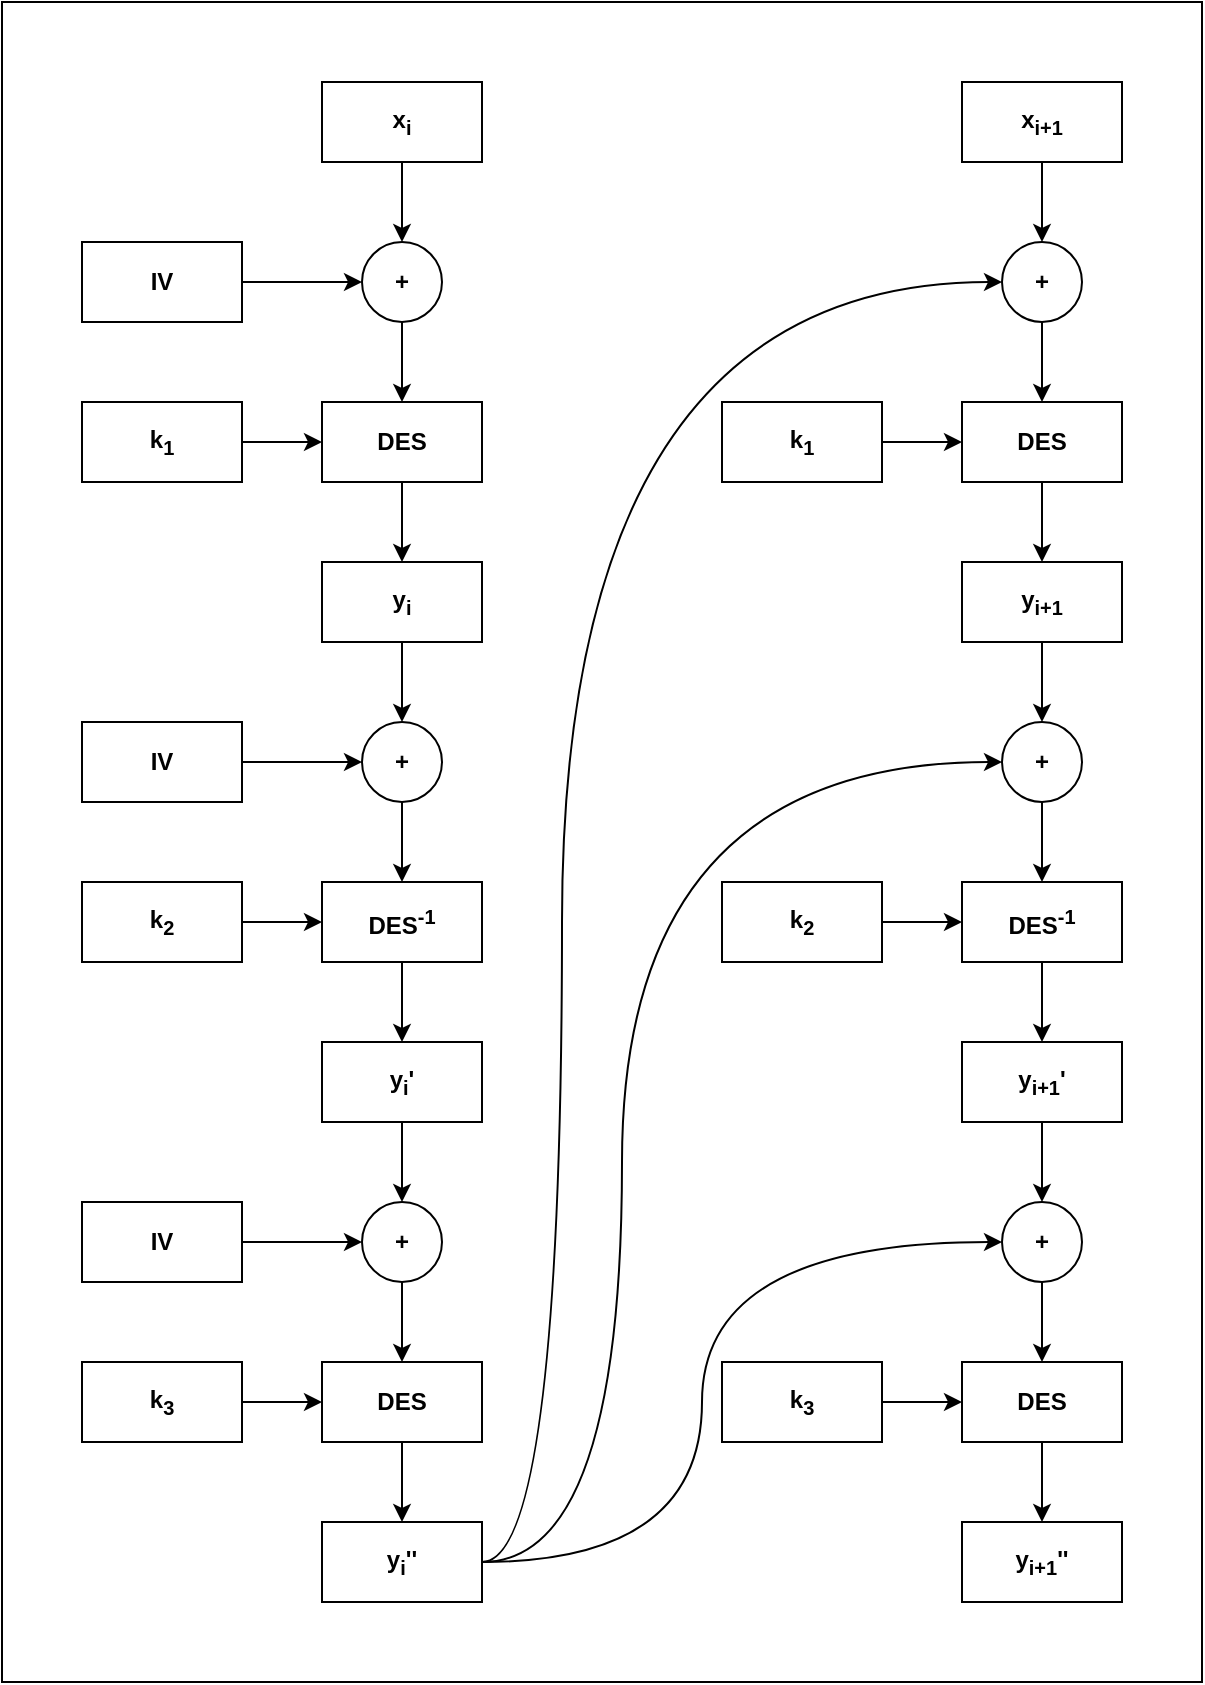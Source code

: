 <mxfile version="20.7.4" type="device"><diagram id="0yhWKH4rnD3KasA7Ua26" name="Page-1"><mxGraphModel dx="1300" dy="483" grid="1" gridSize="10" guides="1" tooltips="1" connect="1" arrows="1" fold="1" page="1" pageScale="1" pageWidth="827" pageHeight="1169" math="0" shadow="0"><root><mxCell id="0"/><mxCell id="1" parent="0"/><mxCell id="XZM6MtOhhyxCjfHpkzaB-69" value="" style="rounded=0;whiteSpace=wrap;html=1;fontStyle=1" parent="1" vertex="1"><mxGeometry x="-120" y="40" width="600" height="840" as="geometry"/></mxCell><mxCell id="XZM6MtOhhyxCjfHpkzaB-34" style="edgeStyle=orthogonalEdgeStyle;rounded=0;orthogonalLoop=1;jettySize=auto;html=1;entryX=0.5;entryY=0;entryDx=0;entryDy=0;fontStyle=1" parent="1" source="XZM6MtOhhyxCjfHpkzaB-1" target="XZM6MtOhhyxCjfHpkzaB-7" edge="1"><mxGeometry relative="1" as="geometry"/></mxCell><mxCell id="XZM6MtOhhyxCjfHpkzaB-1" value="x&lt;sub&gt;i&lt;/sub&gt;" style="rounded=0;whiteSpace=wrap;html=1;fontStyle=1" parent="1" vertex="1"><mxGeometry x="40" y="80" width="80" height="40" as="geometry"/></mxCell><mxCell id="XZM6MtOhhyxCjfHpkzaB-38" style="edgeStyle=orthogonalEdgeStyle;rounded=0;orthogonalLoop=1;jettySize=auto;html=1;entryX=0.5;entryY=0;entryDx=0;entryDy=0;fontStyle=1" parent="1" source="XZM6MtOhhyxCjfHpkzaB-2" target="XZM6MtOhhyxCjfHpkzaB-3" edge="1"><mxGeometry relative="1" as="geometry"/></mxCell><mxCell id="XZM6MtOhhyxCjfHpkzaB-2" value="DES" style="rounded=0;whiteSpace=wrap;html=1;fontStyle=1" parent="1" vertex="1"><mxGeometry x="40" y="240" width="80" height="40" as="geometry"/></mxCell><mxCell id="XZM6MtOhhyxCjfHpkzaB-39" style="edgeStyle=orthogonalEdgeStyle;rounded=0;orthogonalLoop=1;jettySize=auto;html=1;entryX=0.5;entryY=0;entryDx=0;entryDy=0;fontStyle=1" parent="1" source="XZM6MtOhhyxCjfHpkzaB-3" target="XZM6MtOhhyxCjfHpkzaB-12" edge="1"><mxGeometry relative="1" as="geometry"/></mxCell><mxCell id="XZM6MtOhhyxCjfHpkzaB-3" value="y&lt;sub&gt;i&lt;/sub&gt;" style="rounded=0;whiteSpace=wrap;html=1;fontStyle=1" parent="1" vertex="1"><mxGeometry x="40" y="320" width="80" height="40" as="geometry"/></mxCell><mxCell id="XZM6MtOhhyxCjfHpkzaB-37" style="edgeStyle=orthogonalEdgeStyle;rounded=0;orthogonalLoop=1;jettySize=auto;html=1;entryX=0;entryY=0.5;entryDx=0;entryDy=0;fontStyle=1" parent="1" source="XZM6MtOhhyxCjfHpkzaB-4" target="XZM6MtOhhyxCjfHpkzaB-2" edge="1"><mxGeometry relative="1" as="geometry"/></mxCell><mxCell id="XZM6MtOhhyxCjfHpkzaB-4" value="k&lt;sub&gt;1&lt;/sub&gt;" style="rounded=0;whiteSpace=wrap;html=1;fontStyle=1" parent="1" vertex="1"><mxGeometry x="-80" y="240" width="80" height="40" as="geometry"/></mxCell><mxCell id="XZM6MtOhhyxCjfHpkzaB-35" style="edgeStyle=orthogonalEdgeStyle;rounded=0;orthogonalLoop=1;jettySize=auto;html=1;entryX=0;entryY=0.5;entryDx=0;entryDy=0;fontStyle=1" parent="1" source="XZM6MtOhhyxCjfHpkzaB-5" target="XZM6MtOhhyxCjfHpkzaB-7" edge="1"><mxGeometry relative="1" as="geometry"/></mxCell><mxCell id="XZM6MtOhhyxCjfHpkzaB-5" value="IV" style="rounded=0;whiteSpace=wrap;html=1;fontStyle=1" parent="1" vertex="1"><mxGeometry x="-80" y="160" width="80" height="40" as="geometry"/></mxCell><mxCell id="XZM6MtOhhyxCjfHpkzaB-36" style="edgeStyle=orthogonalEdgeStyle;rounded=0;orthogonalLoop=1;jettySize=auto;html=1;entryX=0.5;entryY=0;entryDx=0;entryDy=0;fontStyle=1" parent="1" source="XZM6MtOhhyxCjfHpkzaB-7" target="XZM6MtOhhyxCjfHpkzaB-2" edge="1"><mxGeometry relative="1" as="geometry"/></mxCell><mxCell id="XZM6MtOhhyxCjfHpkzaB-7" value="+" style="ellipse;whiteSpace=wrap;html=1;aspect=fixed;fontStyle=1" parent="1" vertex="1"><mxGeometry x="60" y="160" width="40" height="40" as="geometry"/></mxCell><mxCell id="XZM6MtOhhyxCjfHpkzaB-43" style="edgeStyle=orthogonalEdgeStyle;rounded=0;orthogonalLoop=1;jettySize=auto;html=1;entryX=0.5;entryY=0;entryDx=0;entryDy=0;fontStyle=1" parent="1" source="XZM6MtOhhyxCjfHpkzaB-8" target="XZM6MtOhhyxCjfHpkzaB-9" edge="1"><mxGeometry relative="1" as="geometry"/></mxCell><mxCell id="XZM6MtOhhyxCjfHpkzaB-8" value="DES&lt;sup&gt;-1&lt;/sup&gt;" style="rounded=0;whiteSpace=wrap;html=1;fontStyle=1" parent="1" vertex="1"><mxGeometry x="40" y="480" width="80" height="40" as="geometry"/></mxCell><mxCell id="XZM6MtOhhyxCjfHpkzaB-44" style="edgeStyle=orthogonalEdgeStyle;rounded=0;orthogonalLoop=1;jettySize=auto;html=1;entryX=0.5;entryY=0;entryDx=0;entryDy=0;fontStyle=1" parent="1" source="XZM6MtOhhyxCjfHpkzaB-9" target="XZM6MtOhhyxCjfHpkzaB-17" edge="1"><mxGeometry relative="1" as="geometry"/></mxCell><mxCell id="XZM6MtOhhyxCjfHpkzaB-9" value="y&lt;sub&gt;i&lt;/sub&gt;'" style="rounded=0;whiteSpace=wrap;html=1;fontStyle=1" parent="1" vertex="1"><mxGeometry x="40" y="560" width="80" height="40" as="geometry"/></mxCell><mxCell id="XZM6MtOhhyxCjfHpkzaB-42" style="edgeStyle=orthogonalEdgeStyle;rounded=0;orthogonalLoop=1;jettySize=auto;html=1;entryX=0;entryY=0.5;entryDx=0;entryDy=0;fontStyle=1" parent="1" source="XZM6MtOhhyxCjfHpkzaB-10" target="XZM6MtOhhyxCjfHpkzaB-8" edge="1"><mxGeometry relative="1" as="geometry"/></mxCell><mxCell id="XZM6MtOhhyxCjfHpkzaB-10" value="k&lt;sub&gt;2&lt;/sub&gt;" style="rounded=0;whiteSpace=wrap;html=1;fontStyle=1" parent="1" vertex="1"><mxGeometry x="-80" y="480" width="80" height="40" as="geometry"/></mxCell><mxCell id="XZM6MtOhhyxCjfHpkzaB-40" style="edgeStyle=orthogonalEdgeStyle;rounded=0;orthogonalLoop=1;jettySize=auto;html=1;entryX=0;entryY=0.5;entryDx=0;entryDy=0;fontStyle=1" parent="1" source="XZM6MtOhhyxCjfHpkzaB-11" target="XZM6MtOhhyxCjfHpkzaB-12" edge="1"><mxGeometry relative="1" as="geometry"/></mxCell><mxCell id="XZM6MtOhhyxCjfHpkzaB-11" value="IV" style="rounded=0;whiteSpace=wrap;html=1;fontStyle=1" parent="1" vertex="1"><mxGeometry x="-80" y="400" width="80" height="40" as="geometry"/></mxCell><mxCell id="XZM6MtOhhyxCjfHpkzaB-41" style="edgeStyle=orthogonalEdgeStyle;rounded=0;orthogonalLoop=1;jettySize=auto;html=1;entryX=0.5;entryY=0;entryDx=0;entryDy=0;fontStyle=1" parent="1" source="XZM6MtOhhyxCjfHpkzaB-12" target="XZM6MtOhhyxCjfHpkzaB-8" edge="1"><mxGeometry relative="1" as="geometry"/></mxCell><mxCell id="XZM6MtOhhyxCjfHpkzaB-12" value="+" style="ellipse;whiteSpace=wrap;html=1;aspect=fixed;fontStyle=1" parent="1" vertex="1"><mxGeometry x="60" y="400" width="40" height="40" as="geometry"/></mxCell><mxCell id="XZM6MtOhhyxCjfHpkzaB-51" style="edgeStyle=orthogonalEdgeStyle;rounded=0;orthogonalLoop=1;jettySize=auto;html=1;entryX=0.5;entryY=0;entryDx=0;entryDy=0;fontStyle=1" parent="1" source="XZM6MtOhhyxCjfHpkzaB-13" target="XZM6MtOhhyxCjfHpkzaB-14" edge="1"><mxGeometry relative="1" as="geometry"/></mxCell><mxCell id="XZM6MtOhhyxCjfHpkzaB-13" value="DES" style="rounded=0;whiteSpace=wrap;html=1;fontStyle=1" parent="1" vertex="1"><mxGeometry x="40" y="720" width="80" height="40" as="geometry"/></mxCell><mxCell id="XZM6MtOhhyxCjfHpkzaB-66" style="edgeStyle=orthogonalEdgeStyle;orthogonalLoop=1;jettySize=auto;html=1;entryX=0;entryY=0.5;entryDx=0;entryDy=0;curved=1;fontStyle=1" parent="1" source="XZM6MtOhhyxCjfHpkzaB-14" target="XZM6MtOhhyxCjfHpkzaB-28" edge="1"><mxGeometry relative="1" as="geometry"><Array as="points"><mxPoint x="190" y="820"/><mxPoint x="190" y="420"/></Array></mxGeometry></mxCell><mxCell id="XZM6MtOhhyxCjfHpkzaB-67" style="edgeStyle=orthogonalEdgeStyle;curved=1;orthogonalLoop=1;jettySize=auto;html=1;entryX=0;entryY=0.5;entryDx=0;entryDy=0;fontStyle=1" parent="1" source="XZM6MtOhhyxCjfHpkzaB-14" target="XZM6MtOhhyxCjfHpkzaB-33" edge="1"><mxGeometry relative="1" as="geometry"><Array as="points"><mxPoint x="230" y="820"/><mxPoint x="230" y="660"/></Array></mxGeometry></mxCell><mxCell id="XZM6MtOhhyxCjfHpkzaB-68" style="edgeStyle=orthogonalEdgeStyle;curved=1;orthogonalLoop=1;jettySize=auto;html=1;entryX=0;entryY=0.5;entryDx=0;entryDy=0;fontStyle=1" parent="1" source="XZM6MtOhhyxCjfHpkzaB-14" target="XZM6MtOhhyxCjfHpkzaB-23" edge="1"><mxGeometry relative="1" as="geometry"><Array as="points"><mxPoint x="160" y="820"/><mxPoint x="160" y="180"/></Array></mxGeometry></mxCell><mxCell id="XZM6MtOhhyxCjfHpkzaB-14" value="y&lt;sub&gt;i&lt;/sub&gt;''" style="rounded=0;whiteSpace=wrap;html=1;fontStyle=1" parent="1" vertex="1"><mxGeometry x="40" y="800" width="80" height="40" as="geometry"/></mxCell><mxCell id="XZM6MtOhhyxCjfHpkzaB-46" style="edgeStyle=orthogonalEdgeStyle;rounded=0;orthogonalLoop=1;jettySize=auto;html=1;fontStyle=1" parent="1" source="XZM6MtOhhyxCjfHpkzaB-15" target="XZM6MtOhhyxCjfHpkzaB-13" edge="1"><mxGeometry relative="1" as="geometry"/></mxCell><mxCell id="XZM6MtOhhyxCjfHpkzaB-15" value="k&lt;sub&gt;3&lt;/sub&gt;" style="rounded=0;whiteSpace=wrap;html=1;fontStyle=1" parent="1" vertex="1"><mxGeometry x="-80" y="720" width="80" height="40" as="geometry"/></mxCell><mxCell id="XZM6MtOhhyxCjfHpkzaB-45" style="edgeStyle=orthogonalEdgeStyle;rounded=0;orthogonalLoop=1;jettySize=auto;html=1;entryX=0;entryY=0.5;entryDx=0;entryDy=0;fontStyle=1" parent="1" source="XZM6MtOhhyxCjfHpkzaB-16" target="XZM6MtOhhyxCjfHpkzaB-17" edge="1"><mxGeometry relative="1" as="geometry"/></mxCell><mxCell id="XZM6MtOhhyxCjfHpkzaB-16" value="IV" style="rounded=0;whiteSpace=wrap;html=1;fontStyle=1" parent="1" vertex="1"><mxGeometry x="-80" y="640" width="80" height="40" as="geometry"/></mxCell><mxCell id="XZM6MtOhhyxCjfHpkzaB-48" style="edgeStyle=orthogonalEdgeStyle;rounded=0;orthogonalLoop=1;jettySize=auto;html=1;entryX=0.5;entryY=0;entryDx=0;entryDy=0;fontStyle=1" parent="1" source="XZM6MtOhhyxCjfHpkzaB-17" target="XZM6MtOhhyxCjfHpkzaB-13" edge="1"><mxGeometry relative="1" as="geometry"/></mxCell><mxCell id="XZM6MtOhhyxCjfHpkzaB-17" value="+" style="ellipse;whiteSpace=wrap;html=1;aspect=fixed;fontStyle=1" parent="1" vertex="1"><mxGeometry x="60" y="640" width="40" height="40" as="geometry"/></mxCell><mxCell id="XZM6MtOhhyxCjfHpkzaB-52" style="edgeStyle=orthogonalEdgeStyle;rounded=0;orthogonalLoop=1;jettySize=auto;html=1;entryX=0.5;entryY=0;entryDx=0;entryDy=0;fontStyle=1" parent="1" source="XZM6MtOhhyxCjfHpkzaB-18" target="XZM6MtOhhyxCjfHpkzaB-23" edge="1"><mxGeometry relative="1" as="geometry"/></mxCell><mxCell id="XZM6MtOhhyxCjfHpkzaB-18" value="x&lt;sub&gt;i+1&lt;/sub&gt;" style="rounded=0;whiteSpace=wrap;html=1;fontStyle=1" parent="1" vertex="1"><mxGeometry x="360" y="80" width="80" height="40" as="geometry"/></mxCell><mxCell id="XZM6MtOhhyxCjfHpkzaB-55" style="edgeStyle=orthogonalEdgeStyle;rounded=0;orthogonalLoop=1;jettySize=auto;html=1;entryX=0.5;entryY=0;entryDx=0;entryDy=0;fontStyle=1" parent="1" source="XZM6MtOhhyxCjfHpkzaB-19" target="XZM6MtOhhyxCjfHpkzaB-20" edge="1"><mxGeometry relative="1" as="geometry"/></mxCell><mxCell id="XZM6MtOhhyxCjfHpkzaB-19" value="DES" style="rounded=0;whiteSpace=wrap;html=1;fontStyle=1" parent="1" vertex="1"><mxGeometry x="360" y="240" width="80" height="40" as="geometry"/></mxCell><mxCell id="XZM6MtOhhyxCjfHpkzaB-56" style="edgeStyle=orthogonalEdgeStyle;rounded=0;orthogonalLoop=1;jettySize=auto;html=1;entryX=0.5;entryY=0;entryDx=0;entryDy=0;fontStyle=1" parent="1" source="XZM6MtOhhyxCjfHpkzaB-20" target="XZM6MtOhhyxCjfHpkzaB-28" edge="1"><mxGeometry relative="1" as="geometry"/></mxCell><mxCell id="XZM6MtOhhyxCjfHpkzaB-20" value="y&lt;sub&gt;i+1&lt;/sub&gt;" style="rounded=0;whiteSpace=wrap;html=1;fontStyle=1" parent="1" vertex="1"><mxGeometry x="360" y="320" width="80" height="40" as="geometry"/></mxCell><mxCell id="XZM6MtOhhyxCjfHpkzaB-54" style="edgeStyle=orthogonalEdgeStyle;rounded=0;orthogonalLoop=1;jettySize=auto;html=1;entryX=0;entryY=0.5;entryDx=0;entryDy=0;fontStyle=1" parent="1" source="XZM6MtOhhyxCjfHpkzaB-21" target="XZM6MtOhhyxCjfHpkzaB-19" edge="1"><mxGeometry relative="1" as="geometry"/></mxCell><mxCell id="XZM6MtOhhyxCjfHpkzaB-21" value="k&lt;sub&gt;1&lt;/sub&gt;" style="rounded=0;whiteSpace=wrap;html=1;fontStyle=1" parent="1" vertex="1"><mxGeometry x="240" y="240" width="80" height="40" as="geometry"/></mxCell><mxCell id="XZM6MtOhhyxCjfHpkzaB-53" style="edgeStyle=orthogonalEdgeStyle;rounded=0;orthogonalLoop=1;jettySize=auto;html=1;entryX=0.5;entryY=0;entryDx=0;entryDy=0;fontStyle=1" parent="1" source="XZM6MtOhhyxCjfHpkzaB-23" target="XZM6MtOhhyxCjfHpkzaB-19" edge="1"><mxGeometry relative="1" as="geometry"/></mxCell><mxCell id="XZM6MtOhhyxCjfHpkzaB-23" value="+" style="ellipse;whiteSpace=wrap;html=1;aspect=fixed;fontStyle=1" parent="1" vertex="1"><mxGeometry x="380" y="160" width="40" height="40" as="geometry"/></mxCell><mxCell id="XZM6MtOhhyxCjfHpkzaB-60" style="edgeStyle=orthogonalEdgeStyle;rounded=0;orthogonalLoop=1;jettySize=auto;html=1;entryX=0.5;entryY=0;entryDx=0;entryDy=0;fontStyle=1" parent="1" source="XZM6MtOhhyxCjfHpkzaB-24" target="XZM6MtOhhyxCjfHpkzaB-25" edge="1"><mxGeometry relative="1" as="geometry"/></mxCell><mxCell id="XZM6MtOhhyxCjfHpkzaB-24" value="DES&lt;sup&gt;-1&lt;/sup&gt;" style="rounded=0;whiteSpace=wrap;html=1;fontStyle=1" parent="1" vertex="1"><mxGeometry x="360" y="480" width="80" height="40" as="geometry"/></mxCell><mxCell id="XZM6MtOhhyxCjfHpkzaB-61" style="edgeStyle=orthogonalEdgeStyle;rounded=0;orthogonalLoop=1;jettySize=auto;html=1;entryX=0.5;entryY=0;entryDx=0;entryDy=0;fontStyle=1" parent="1" source="XZM6MtOhhyxCjfHpkzaB-25" target="XZM6MtOhhyxCjfHpkzaB-33" edge="1"><mxGeometry relative="1" as="geometry"/></mxCell><mxCell id="XZM6MtOhhyxCjfHpkzaB-25" value="y&lt;sub&gt;i+1&lt;/sub&gt;'" style="rounded=0;whiteSpace=wrap;html=1;fontStyle=1" parent="1" vertex="1"><mxGeometry x="360" y="560" width="80" height="40" as="geometry"/></mxCell><mxCell id="XZM6MtOhhyxCjfHpkzaB-58" style="edgeStyle=orthogonalEdgeStyle;rounded=0;orthogonalLoop=1;jettySize=auto;html=1;entryX=0;entryY=0.5;entryDx=0;entryDy=0;fontStyle=1" parent="1" source="XZM6MtOhhyxCjfHpkzaB-26" target="XZM6MtOhhyxCjfHpkzaB-24" edge="1"><mxGeometry relative="1" as="geometry"/></mxCell><mxCell id="XZM6MtOhhyxCjfHpkzaB-26" value="k&lt;sub&gt;2&lt;/sub&gt;" style="rounded=0;whiteSpace=wrap;html=1;fontStyle=1" parent="1" vertex="1"><mxGeometry x="240" y="480" width="80" height="40" as="geometry"/></mxCell><mxCell id="XZM6MtOhhyxCjfHpkzaB-57" style="edgeStyle=orthogonalEdgeStyle;rounded=0;orthogonalLoop=1;jettySize=auto;html=1;entryX=0.5;entryY=0;entryDx=0;entryDy=0;fontStyle=1" parent="1" source="XZM6MtOhhyxCjfHpkzaB-28" target="XZM6MtOhhyxCjfHpkzaB-24" edge="1"><mxGeometry relative="1" as="geometry"/></mxCell><mxCell id="XZM6MtOhhyxCjfHpkzaB-28" value="+" style="ellipse;whiteSpace=wrap;html=1;aspect=fixed;fontStyle=1" parent="1" vertex="1"><mxGeometry x="380" y="400" width="40" height="40" as="geometry"/></mxCell><mxCell id="XZM6MtOhhyxCjfHpkzaB-65" style="edgeStyle=orthogonalEdgeStyle;rounded=0;orthogonalLoop=1;jettySize=auto;html=1;entryX=0.5;entryY=0;entryDx=0;entryDy=0;fontStyle=1" parent="1" source="XZM6MtOhhyxCjfHpkzaB-29" target="XZM6MtOhhyxCjfHpkzaB-30" edge="1"><mxGeometry relative="1" as="geometry"/></mxCell><mxCell id="XZM6MtOhhyxCjfHpkzaB-29" value="DES" style="rounded=0;whiteSpace=wrap;html=1;fontStyle=1" parent="1" vertex="1"><mxGeometry x="360" y="720" width="80" height="40" as="geometry"/></mxCell><mxCell id="XZM6MtOhhyxCjfHpkzaB-30" value="y&lt;sub&gt;i+1&lt;/sub&gt;''" style="rounded=0;whiteSpace=wrap;html=1;fontStyle=1" parent="1" vertex="1"><mxGeometry x="360" y="800" width="80" height="40" as="geometry"/></mxCell><mxCell id="XZM6MtOhhyxCjfHpkzaB-64" style="edgeStyle=orthogonalEdgeStyle;rounded=0;orthogonalLoop=1;jettySize=auto;html=1;entryX=0;entryY=0.5;entryDx=0;entryDy=0;fontStyle=1" parent="1" source="XZM6MtOhhyxCjfHpkzaB-31" target="XZM6MtOhhyxCjfHpkzaB-29" edge="1"><mxGeometry relative="1" as="geometry"/></mxCell><mxCell id="XZM6MtOhhyxCjfHpkzaB-31" value="k&lt;sub&gt;3&lt;/sub&gt;" style="rounded=0;whiteSpace=wrap;html=1;fontStyle=1" parent="1" vertex="1"><mxGeometry x="240" y="720" width="80" height="40" as="geometry"/></mxCell><mxCell id="XZM6MtOhhyxCjfHpkzaB-63" style="edgeStyle=orthogonalEdgeStyle;rounded=0;orthogonalLoop=1;jettySize=auto;html=1;entryX=0.5;entryY=0;entryDx=0;entryDy=0;fontStyle=1" parent="1" source="XZM6MtOhhyxCjfHpkzaB-33" target="XZM6MtOhhyxCjfHpkzaB-29" edge="1"><mxGeometry relative="1" as="geometry"/></mxCell><mxCell id="XZM6MtOhhyxCjfHpkzaB-33" value="+" style="ellipse;whiteSpace=wrap;html=1;aspect=fixed;fontStyle=1" parent="1" vertex="1"><mxGeometry x="380" y="640" width="40" height="40" as="geometry"/></mxCell></root></mxGraphModel></diagram></mxfile>